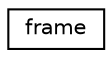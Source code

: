 digraph "Graphical Class Hierarchy"
{
 // LATEX_PDF_SIZE
  edge [fontname="Helvetica",fontsize="10",labelfontname="Helvetica",labelfontsize="10"];
  node [fontname="Helvetica",fontsize="10",shape=record];
  rankdir="LR";
  Node0 [label="frame",height=0.2,width=0.4,color="black", fillcolor="white", style="filled",URL="$structframe.html",tooltip="the frame structure is ..."];
}
